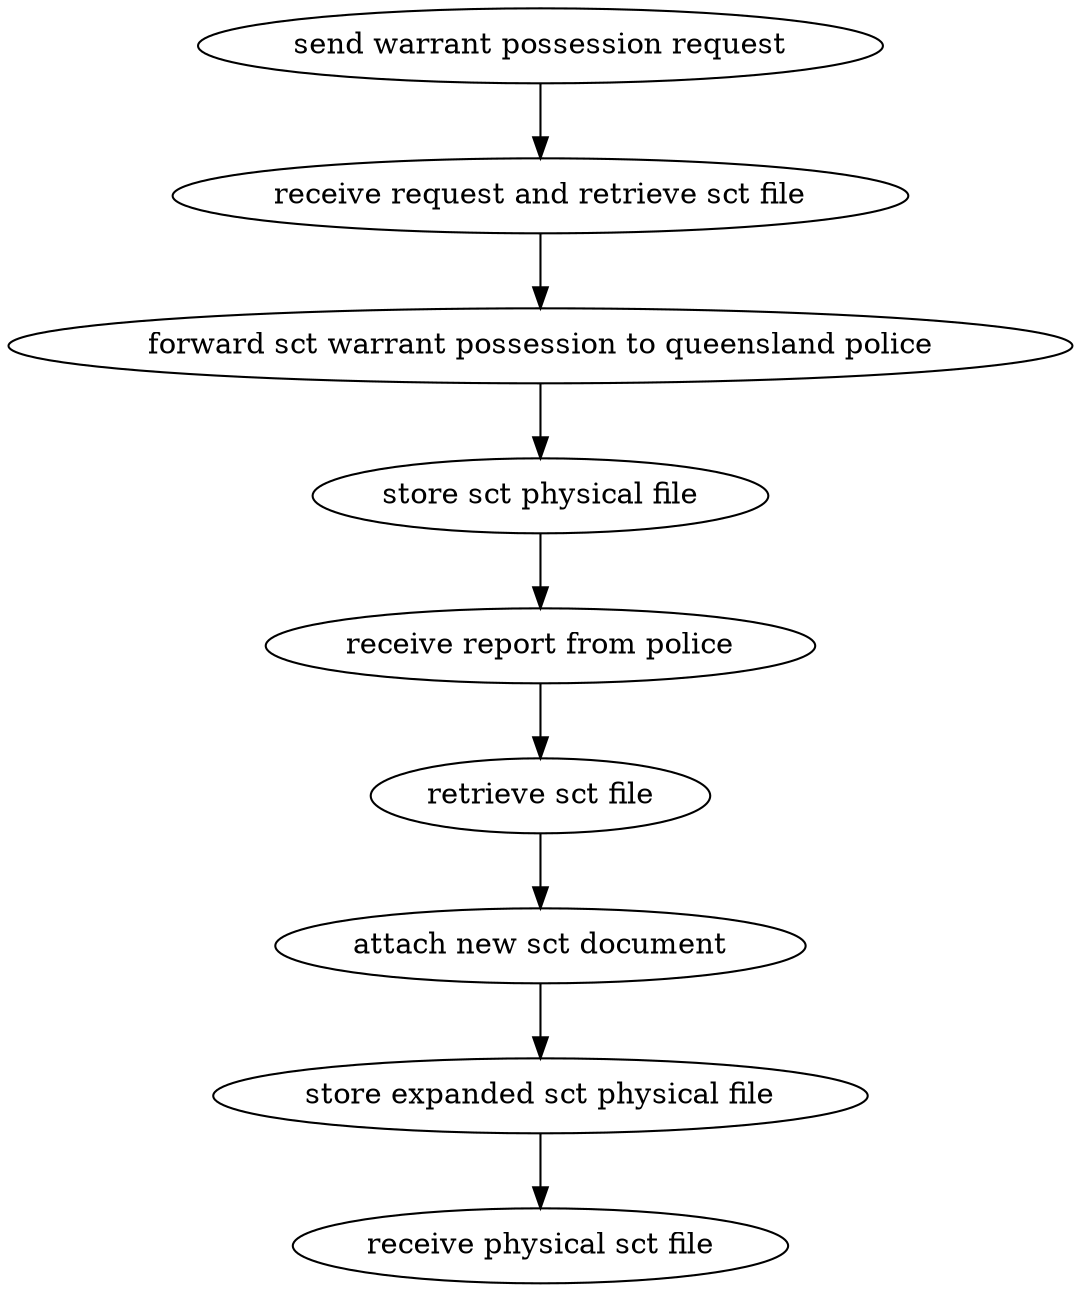 strict digraph "doc-3.1" {
	graph [name="doc-3.1"];
	"send warrant possession request"	[attrs="{'type': 'Activity', 'label': 'send warrant possession request'}"];
	"receive request and retrieve sct file"	[attrs="{'type': 'Activity', 'label': 'receive request and retrieve sct file'}"];
	"send warrant possession request" -> "receive request and retrieve sct file"	[attrs="{'type': 'flow', 'label': 'flow'}"];
	"forward sct warrant possession to queensland police"	[attrs="{'type': 'Activity', 'label': 'forward sct warrant possession to queensland police'}"];
	"receive request and retrieve sct file" -> "forward sct warrant possession to queensland police"	[attrs="{'type': 'flow', 'label': 'flow'}"];
	"store sct physical file"	[attrs="{'type': 'Activity', 'label': 'store sct physical file'}"];
	"forward sct warrant possession to queensland police" -> "store sct physical file"	[attrs="{'type': 'flow', 'label': 'flow'}"];
	"receive report from police"	[attrs="{'type': 'Activity', 'label': 'receive report from police'}"];
	"store sct physical file" -> "receive report from police"	[attrs="{'type': 'flow', 'label': 'flow'}"];
	"retrieve sct file"	[attrs="{'type': 'Activity', 'label': 'retrieve sct file'}"];
	"receive report from police" -> "retrieve sct file"	[attrs="{'type': 'flow', 'label': 'flow'}"];
	"attach new sct document"	[attrs="{'type': 'Activity', 'label': 'attach new sct document'}"];
	"retrieve sct file" -> "attach new sct document"	[attrs="{'type': 'flow', 'label': 'flow'}"];
	"store expanded sct physical file"	[attrs="{'type': 'Activity', 'label': 'store expanded sct physical file'}"];
	"attach new sct document" -> "store expanded sct physical file"	[attrs="{'type': 'flow', 'label': 'flow'}"];
	"receive physical sct file"	[attrs="{'type': 'Activity', 'label': 'receive physical sct file'}"];
	"store expanded sct physical file" -> "receive physical sct file"	[attrs="{'type': 'flow', 'label': 'flow'}"];
}
